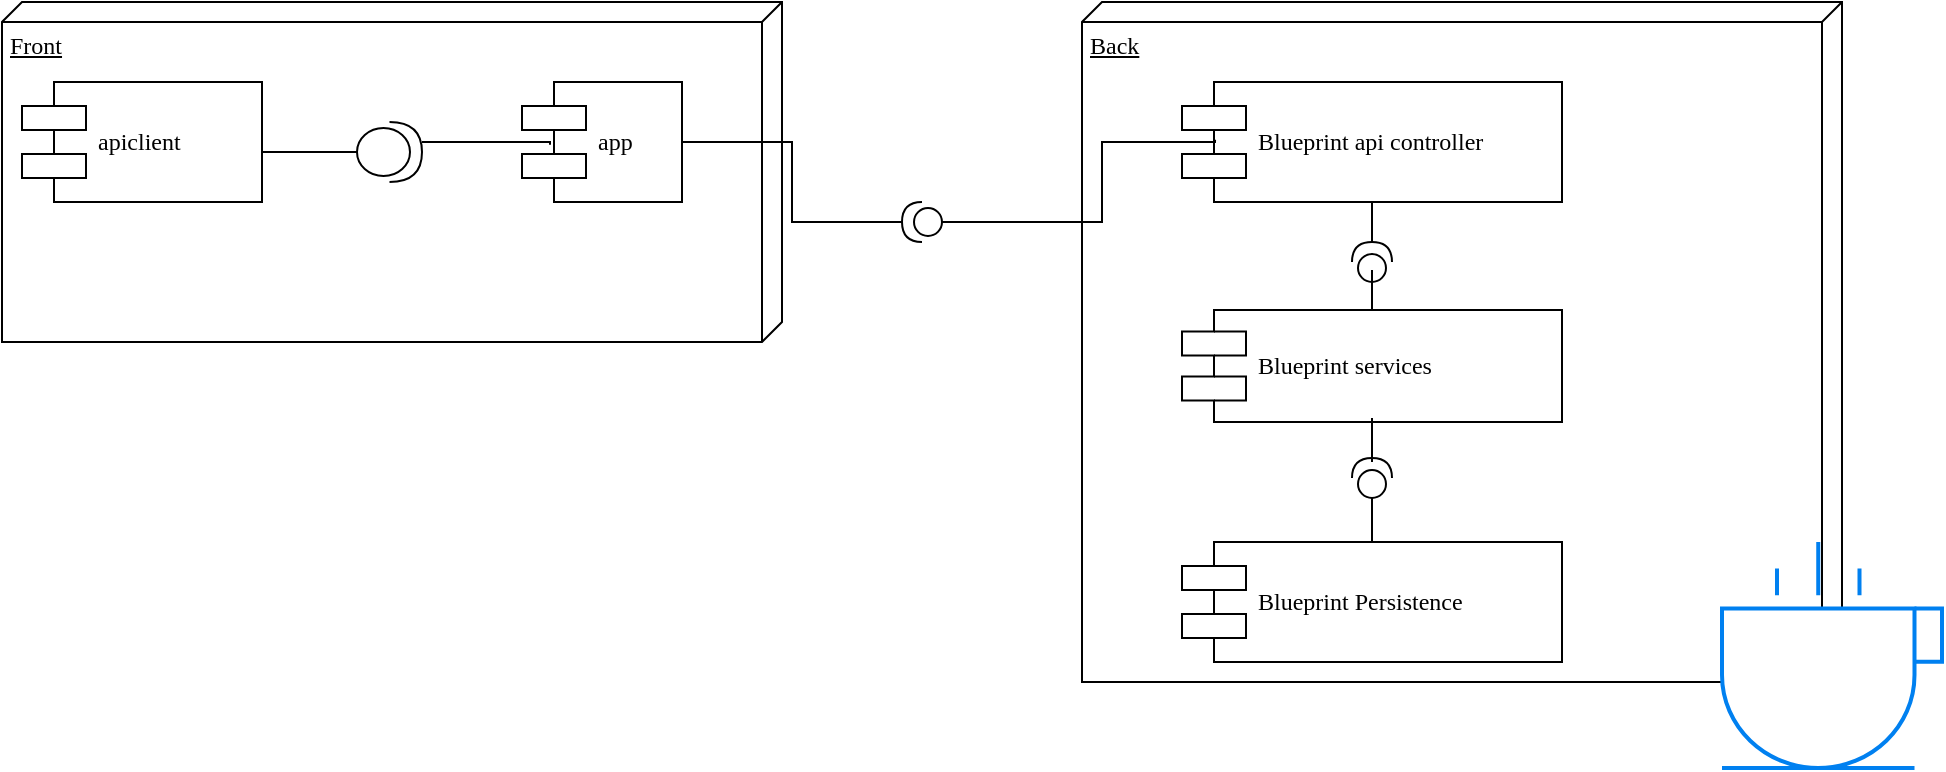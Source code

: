 <mxfile version="20.4.0" type="github">
  <diagram name="Page-1" id="5f0bae14-7c28-e335-631c-24af17079c00">
    <mxGraphModel dx="1151" dy="637" grid="1" gridSize="10" guides="1" tooltips="1" connect="1" arrows="1" fold="1" page="1" pageScale="1" pageWidth="1100" pageHeight="850" background="none" math="0" shadow="0">
      <root>
        <mxCell id="0" />
        <mxCell id="1" parent="0" />
        <mxCell id="39150e848f15840c-1" value="Front" style="verticalAlign=top;align=left;spacingTop=8;spacingLeft=2;spacingRight=12;shape=cube;size=10;direction=south;fontStyle=4;html=1;rounded=0;shadow=0;comic=0;labelBackgroundColor=none;strokeWidth=1;fontFamily=Verdana;fontSize=12" parent="1" vertex="1">
          <mxGeometry x="130" y="70" width="390" height="170" as="geometry" />
        </mxCell>
        <mxCell id="39150e848f15840c-2" value="Back&lt;br&gt;" style="verticalAlign=top;align=left;spacingTop=8;spacingLeft=2;spacingRight=12;shape=cube;size=10;direction=south;fontStyle=4;html=1;rounded=0;shadow=0;comic=0;labelBackgroundColor=none;strokeWidth=1;fontFamily=Verdana;fontSize=12" parent="1" vertex="1">
          <mxGeometry x="670" y="70" width="380" height="340" as="geometry" />
        </mxCell>
        <mxCell id="qYBDqv4iTwpxMZwA7B_e-26" style="edgeStyle=orthogonalEdgeStyle;rounded=0;orthogonalLoop=1;jettySize=auto;html=1;entryX=1;entryY=0.5;entryDx=0;entryDy=0;entryPerimeter=0;strokeColor=default;endArrow=none;endFill=0;" edge="1" parent="1" source="39150e848f15840c-5" target="qYBDqv4iTwpxMZwA7B_e-25">
          <mxGeometry relative="1" as="geometry" />
        </mxCell>
        <mxCell id="39150e848f15840c-5" value="app" style="shape=component;align=left;spacingLeft=36;rounded=0;shadow=0;comic=0;labelBackgroundColor=none;strokeWidth=1;fontFamily=Verdana;fontSize=12;html=1;" parent="1" vertex="1">
          <mxGeometry x="390" y="110" width="80" height="60" as="geometry" />
        </mxCell>
        <mxCell id="qYBDqv4iTwpxMZwA7B_e-34" style="edgeStyle=orthogonalEdgeStyle;rounded=0;orthogonalLoop=1;jettySize=auto;html=1;strokeColor=default;endArrow=none;endFill=0;" edge="1" parent="1" source="qYBDqv4iTwpxMZwA7B_e-2" target="qYBDqv4iTwpxMZwA7B_e-32">
          <mxGeometry relative="1" as="geometry">
            <Array as="points">
              <mxPoint x="270" y="145" />
              <mxPoint x="270" y="145" />
            </Array>
          </mxGeometry>
        </mxCell>
        <mxCell id="qYBDqv4iTwpxMZwA7B_e-2" value="apiclient" style="shape=component;align=left;spacingLeft=36;rounded=0;shadow=0;comic=0;labelBackgroundColor=none;strokeWidth=1;fontFamily=Verdana;fontSize=12;html=1;" vertex="1" parent="1">
          <mxGeometry x="140" y="110" width="120" height="60" as="geometry" />
        </mxCell>
        <mxCell id="qYBDqv4iTwpxMZwA7B_e-16" value="" style="shape=image;html=1;verticalAlign=top;verticalLabelPosition=bottom;labelBackgroundColor=#ffffff;imageAspect=0;aspect=fixed;image=https://cdn4.iconfinder.com/data/icons/file-extension-3/115/eps_extension_file_name-27-128.png" vertex="1" parent="1">
          <mxGeometry x="440" y="190" width="128" height="128" as="geometry" />
        </mxCell>
        <mxCell id="qYBDqv4iTwpxMZwA7B_e-22" value="" style="html=1;verticalLabelPosition=bottom;align=center;labelBackgroundColor=#ffffff;verticalAlign=top;strokeWidth=2;strokeColor=#0080F0;shadow=0;dashed=0;shape=mxgraph.ios7.icons.cup;" vertex="1" parent="1">
          <mxGeometry x="990" y="340" width="110" height="113" as="geometry" />
        </mxCell>
        <mxCell id="qYBDqv4iTwpxMZwA7B_e-23" value="Blueprint api controller" style="shape=component;align=left;spacingLeft=36;rounded=0;shadow=0;comic=0;labelBackgroundColor=none;strokeWidth=1;fontFamily=Verdana;fontSize=12;html=1;" vertex="1" parent="1">
          <mxGeometry x="720" y="110" width="190" height="60" as="geometry" />
        </mxCell>
        <mxCell id="qYBDqv4iTwpxMZwA7B_e-25" value="" style="shape=providedRequiredInterface;html=1;verticalLabelPosition=bottom;sketch=0;direction=west;" vertex="1" parent="1">
          <mxGeometry x="580" y="170" width="20" height="20" as="geometry" />
        </mxCell>
        <mxCell id="qYBDqv4iTwpxMZwA7B_e-27" style="edgeStyle=orthogonalEdgeStyle;rounded=0;orthogonalLoop=1;jettySize=auto;html=1;entryX=0;entryY=0.5;entryDx=0;entryDy=0;entryPerimeter=0;strokeColor=default;endArrow=none;endFill=0;exitX=0.087;exitY=0.481;exitDx=0;exitDy=0;exitPerimeter=0;" edge="1" parent="1" source="qYBDqv4iTwpxMZwA7B_e-23" target="qYBDqv4iTwpxMZwA7B_e-25">
          <mxGeometry relative="1" as="geometry">
            <mxPoint x="480" y="150" as="sourcePoint" />
            <mxPoint x="590" y="190" as="targetPoint" />
            <Array as="points">
              <mxPoint x="737" y="140" />
              <mxPoint x="680" y="140" />
              <mxPoint x="680" y="180" />
            </Array>
          </mxGeometry>
        </mxCell>
        <mxCell id="qYBDqv4iTwpxMZwA7B_e-29" style="edgeStyle=orthogonalEdgeStyle;rounded=0;orthogonalLoop=1;jettySize=auto;html=1;entryX=0.5;entryY=1;entryDx=0;entryDy=0;strokeColor=default;endArrow=none;endFill=0;" edge="1" parent="1" source="qYBDqv4iTwpxMZwA7B_e-28" target="qYBDqv4iTwpxMZwA7B_e-23">
          <mxGeometry relative="1" as="geometry" />
        </mxCell>
        <mxCell id="qYBDqv4iTwpxMZwA7B_e-28" value="" style="shape=providedRequiredInterface;html=1;verticalLabelPosition=bottom;sketch=0;direction=north;" vertex="1" parent="1">
          <mxGeometry x="805" y="190" width="20" height="20" as="geometry" />
        </mxCell>
        <mxCell id="qYBDqv4iTwpxMZwA7B_e-31" style="edgeStyle=orthogonalEdgeStyle;rounded=0;orthogonalLoop=1;jettySize=auto;html=1;strokeColor=default;endArrow=none;endFill=0;" edge="1" parent="1" source="qYBDqv4iTwpxMZwA7B_e-30">
          <mxGeometry relative="1" as="geometry">
            <mxPoint x="815" y="220" as="targetPoint" />
          </mxGeometry>
        </mxCell>
        <mxCell id="qYBDqv4iTwpxMZwA7B_e-30" value="Blueprint services" style="shape=component;align=left;spacingLeft=36;rounded=0;shadow=0;comic=0;labelBackgroundColor=none;strokeWidth=1;fontFamily=Verdana;fontSize=12;html=1;" vertex="1" parent="1">
          <mxGeometry x="720" y="224" width="190" height="56" as="geometry" />
        </mxCell>
        <mxCell id="qYBDqv4iTwpxMZwA7B_e-35" style="edgeStyle=orthogonalEdgeStyle;rounded=0;orthogonalLoop=1;jettySize=auto;html=1;entryX=0.175;entryY=0.522;entryDx=0;entryDy=0;entryPerimeter=0;strokeColor=default;endArrow=none;endFill=0;" edge="1" parent="1" source="qYBDqv4iTwpxMZwA7B_e-32" target="39150e848f15840c-5">
          <mxGeometry relative="1" as="geometry">
            <Array as="points">
              <mxPoint x="404" y="140" />
            </Array>
          </mxGeometry>
        </mxCell>
        <mxCell id="qYBDqv4iTwpxMZwA7B_e-32" value="" style="shape=providedRequiredInterface;html=1;verticalLabelPosition=bottom;sketch=0;direction=east;" vertex="1" parent="1">
          <mxGeometry x="307.5" y="130" width="32.5" height="30" as="geometry" />
        </mxCell>
        <mxCell id="qYBDqv4iTwpxMZwA7B_e-36" value="Blueprint Persistence" style="shape=component;align=left;spacingLeft=36;rounded=0;shadow=0;comic=0;labelBackgroundColor=none;strokeWidth=1;fontFamily=Verdana;fontSize=12;html=1;" vertex="1" parent="1">
          <mxGeometry x="720" y="340" width="190" height="60" as="geometry" />
        </mxCell>
        <mxCell id="qYBDqv4iTwpxMZwA7B_e-40" style="edgeStyle=orthogonalEdgeStyle;rounded=0;orthogonalLoop=1;jettySize=auto;html=1;entryX=0.5;entryY=0;entryDx=0;entryDy=0;strokeColor=default;endArrow=none;endFill=0;" edge="1" parent="1" source="qYBDqv4iTwpxMZwA7B_e-38" target="qYBDqv4iTwpxMZwA7B_e-36">
          <mxGeometry relative="1" as="geometry" />
        </mxCell>
        <mxCell id="qYBDqv4iTwpxMZwA7B_e-42" style="edgeStyle=orthogonalEdgeStyle;rounded=0;orthogonalLoop=1;jettySize=auto;html=1;entryX=0.5;entryY=1;entryDx=0;entryDy=0;strokeColor=default;endArrow=none;endFill=0;" edge="1" parent="1" source="qYBDqv4iTwpxMZwA7B_e-38" target="qYBDqv4iTwpxMZwA7B_e-30">
          <mxGeometry relative="1" as="geometry" />
        </mxCell>
        <mxCell id="qYBDqv4iTwpxMZwA7B_e-38" value="" style="shape=providedRequiredInterface;html=1;verticalLabelPosition=bottom;sketch=0;direction=north;" vertex="1" parent="1">
          <mxGeometry x="805" y="298" width="20" height="20" as="geometry" />
        </mxCell>
      </root>
    </mxGraphModel>
  </diagram>
</mxfile>
